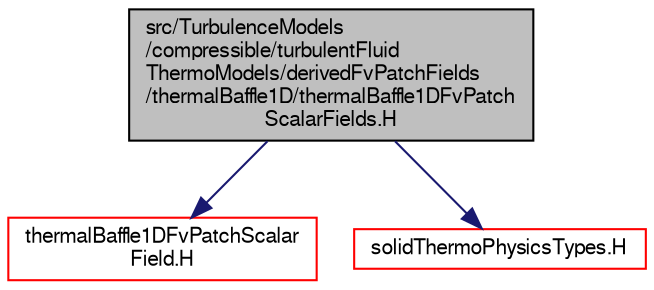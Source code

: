 digraph "src/TurbulenceModels/compressible/turbulentFluidThermoModels/derivedFvPatchFields/thermalBaffle1D/thermalBaffle1DFvPatchScalarFields.H"
{
  bgcolor="transparent";
  edge [fontname="FreeSans",fontsize="10",labelfontname="FreeSans",labelfontsize="10"];
  node [fontname="FreeSans",fontsize="10",shape=record];
  Node1 [label="src/TurbulenceModels\l/compressible/turbulentFluid\lThermoModels/derivedFvPatchFields\l/thermalBaffle1D/thermalBaffle1DFvPatch\lScalarFields.H",height=0.2,width=0.4,color="black", fillcolor="grey75", style="filled" fontcolor="black"];
  Node1 -> Node2 [color="midnightblue",fontsize="10",style="solid",fontname="FreeSans"];
  Node2 [label="thermalBaffle1DFvPatchScalar\lField.H",height=0.2,width=0.4,color="red",URL="$a10034.html"];
  Node1 -> Node3 [color="midnightblue",fontsize="10",style="solid",fontname="FreeSans"];
  Node3 [label="solidThermoPhysicsTypes.H",height=0.2,width=0.4,color="red",URL="$a09754.html",tooltip="Type definitions for solid-thermo-physics models. "];
}
